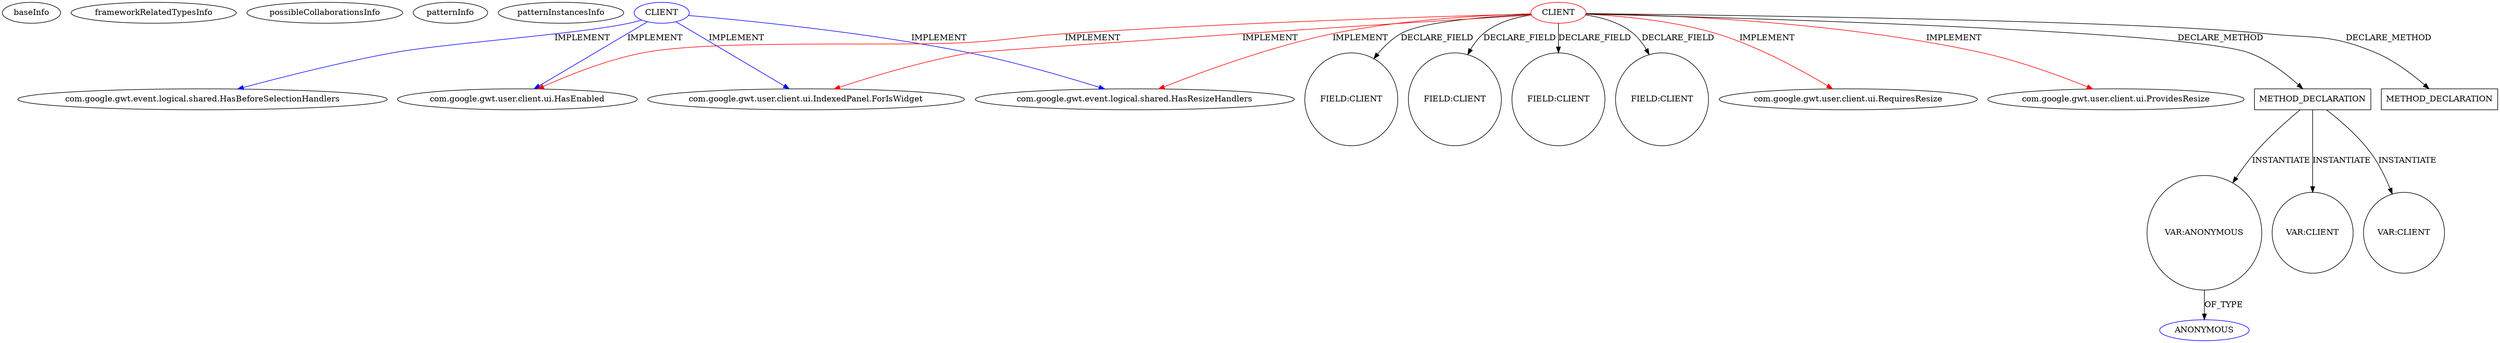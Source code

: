 digraph {
baseInfo[graphId=1517,category="pattern",isAnonymous=false,possibleRelation=false]
frameworkRelatedTypesInfo[0="com.google.gwt.user.client.ui.ProvidesResize",1="com.google.gwt.user.client.ui.IndexedPanel.ForIsWidget",2="com.google.gwt.user.client.ui.HasEnabled",3="com.google.gwt.user.client.ui.RequiresResize",4="com.google.gwt.event.logical.shared.HasResizeHandlers"]
possibleCollaborationsInfo[]
patternInfo[frequency=2.0,patternRootClient=0]
patternInstancesInfo[0="rdomingonl-layoutTest~/rdomingonl-layoutTest/layoutTest-master/src/main/java/nl/tc/rd/exp/layouttest/client/mvp/view/WidgetDesignerView.java~WidgetDesignerView~4344",1="kospiotr-gwt-layout-designer~/kospiotr-gwt-layout-designer/gwt-layout-designer-master/src/main/java/pl/pkosmowski/gxtshowcase/client/EditorsPanel.java~EditorsPanel~3411"]
77[label="com.google.gwt.event.logical.shared.HasBeforeSelectionHandlers",vertexType="FRAMEWORK_INTERFACE_TYPE",isFrameworkType=false]
72[label="CLIENT",vertexType="REFERENCE_CLIENT_CLASS_DECLARATION",isFrameworkType=false,color=blue]
3[label="com.google.gwt.user.client.ui.HasEnabled",vertexType="FRAMEWORK_INTERFACE_TYPE",isFrameworkType=false]
0[label="CLIENT",vertexType="ROOT_CLIENT_CLASS_DECLARATION",isFrameworkType=false,color=red]
32[label="FIELD:CLIENT",vertexType="FIELD_DECLARATION",isFrameworkType=false,shape=circle]
10[label="FIELD:CLIENT",vertexType="FIELD_DECLARATION",isFrameworkType=false,shape=circle]
20[label="FIELD:CLIENT",vertexType="FIELD_DECLARATION",isFrameworkType=false,shape=circle]
22[label="FIELD:CLIENT",vertexType="FIELD_DECLARATION",isFrameworkType=false,shape=circle]
5[label="com.google.gwt.user.client.ui.IndexedPanel.ForIsWidget",vertexType="FRAMEWORK_INTERFACE_TYPE",isFrameworkType=false]
2[label="com.google.gwt.event.logical.shared.HasResizeHandlers",vertexType="FRAMEWORK_INTERFACE_TYPE",isFrameworkType=false]
6[label="com.google.gwt.user.client.ui.RequiresResize",vertexType="FRAMEWORK_INTERFACE_TYPE",isFrameworkType=false]
7[label="com.google.gwt.user.client.ui.ProvidesResize",vertexType="FRAMEWORK_INTERFACE_TYPE",isFrameworkType=false]
34[label="METHOD_DECLARATION",vertexType="CLIENT_METHOD_DECLARATION",isFrameworkType=false,shape=box]
46[label="VAR:ANONYMOUS",vertexType="VARIABLE_EXPRESION",isFrameworkType=false,shape=circle]
47[label="ANONYMOUS",vertexType="REFERENCE_ANONYMOUS_DECLARATION",isFrameworkType=false,color=blue]
63[label="VAR:CLIENT",vertexType="VARIABLE_EXPRESION",isFrameworkType=false,shape=circle]
106[label="METHOD_DECLARATION",vertexType="CLIENT_METHOD_DECLARATION",isFrameworkType=false,shape=box]
36[label="VAR:CLIENT",vertexType="VARIABLE_EXPRESION",isFrameworkType=false,shape=circle]
72->5[label="IMPLEMENT",color=blue]
72->2[label="IMPLEMENT",color=blue]
0->7[label="IMPLEMENT",color=red]
0->106[label="DECLARE_METHOD"]
0->5[label="IMPLEMENT",color=red]
34->63[label="INSTANTIATE"]
72->3[label="IMPLEMENT",color=blue]
0->3[label="IMPLEMENT",color=red]
46->47[label="OF_TYPE"]
0->6[label="IMPLEMENT",color=red]
0->2[label="IMPLEMENT",color=red]
0->20[label="DECLARE_FIELD"]
0->22[label="DECLARE_FIELD"]
0->34[label="DECLARE_METHOD"]
0->10[label="DECLARE_FIELD"]
0->32[label="DECLARE_FIELD"]
72->77[label="IMPLEMENT",color=blue]
34->46[label="INSTANTIATE"]
34->36[label="INSTANTIATE"]
}
